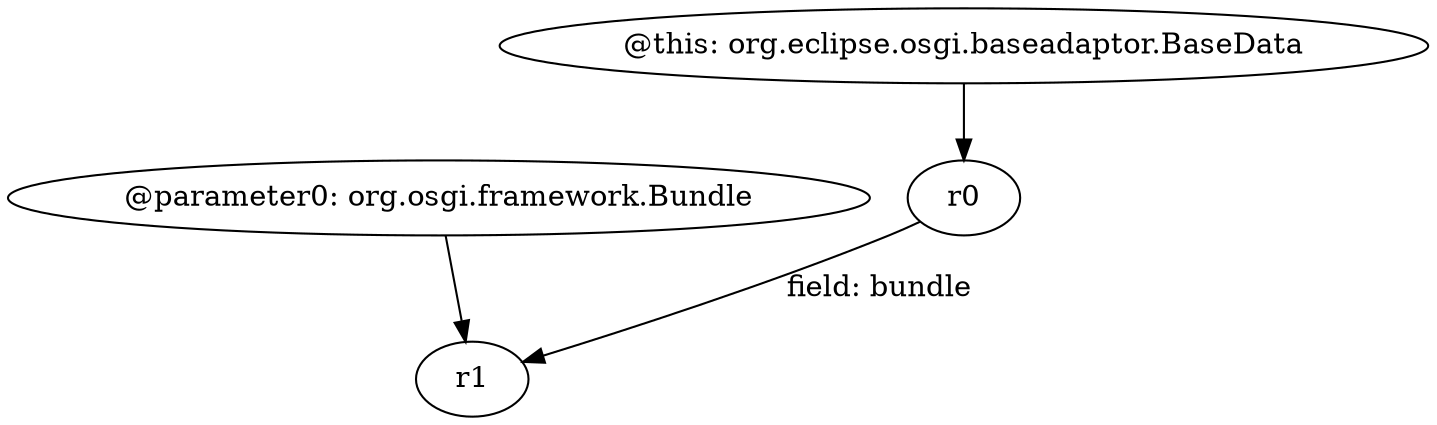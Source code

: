 digraph g {
0[label="@parameter0: org.osgi.framework.Bundle"]
1[label="r1"]
0->1[label=""]
2[label="@this: org.eclipse.osgi.baseadaptor.BaseData"]
3[label="r0"]
2->3[label=""]
3->1[label="field: bundle"]
}